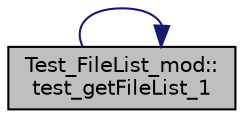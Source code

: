 digraph "Test_FileList_mod::test_getFileList_1"
{
 // LATEX_PDF_SIZE
  edge [fontname="Helvetica",fontsize="10",labelfontname="Helvetica",labelfontsize="10"];
  node [fontname="Helvetica",fontsize="10",shape=record];
  rankdir="LR";
  Node1 [label="Test_FileList_mod::\ltest_getFileList_1",height=0.2,width=0.4,color="black", fillcolor="grey75", style="filled", fontcolor="black",tooltip="The getFileList procedure must be able to automatically set the missing optional arguments."];
  Node1 -> Node1 [color="midnightblue",fontsize="10",style="solid",fontname="Helvetica"];
}
